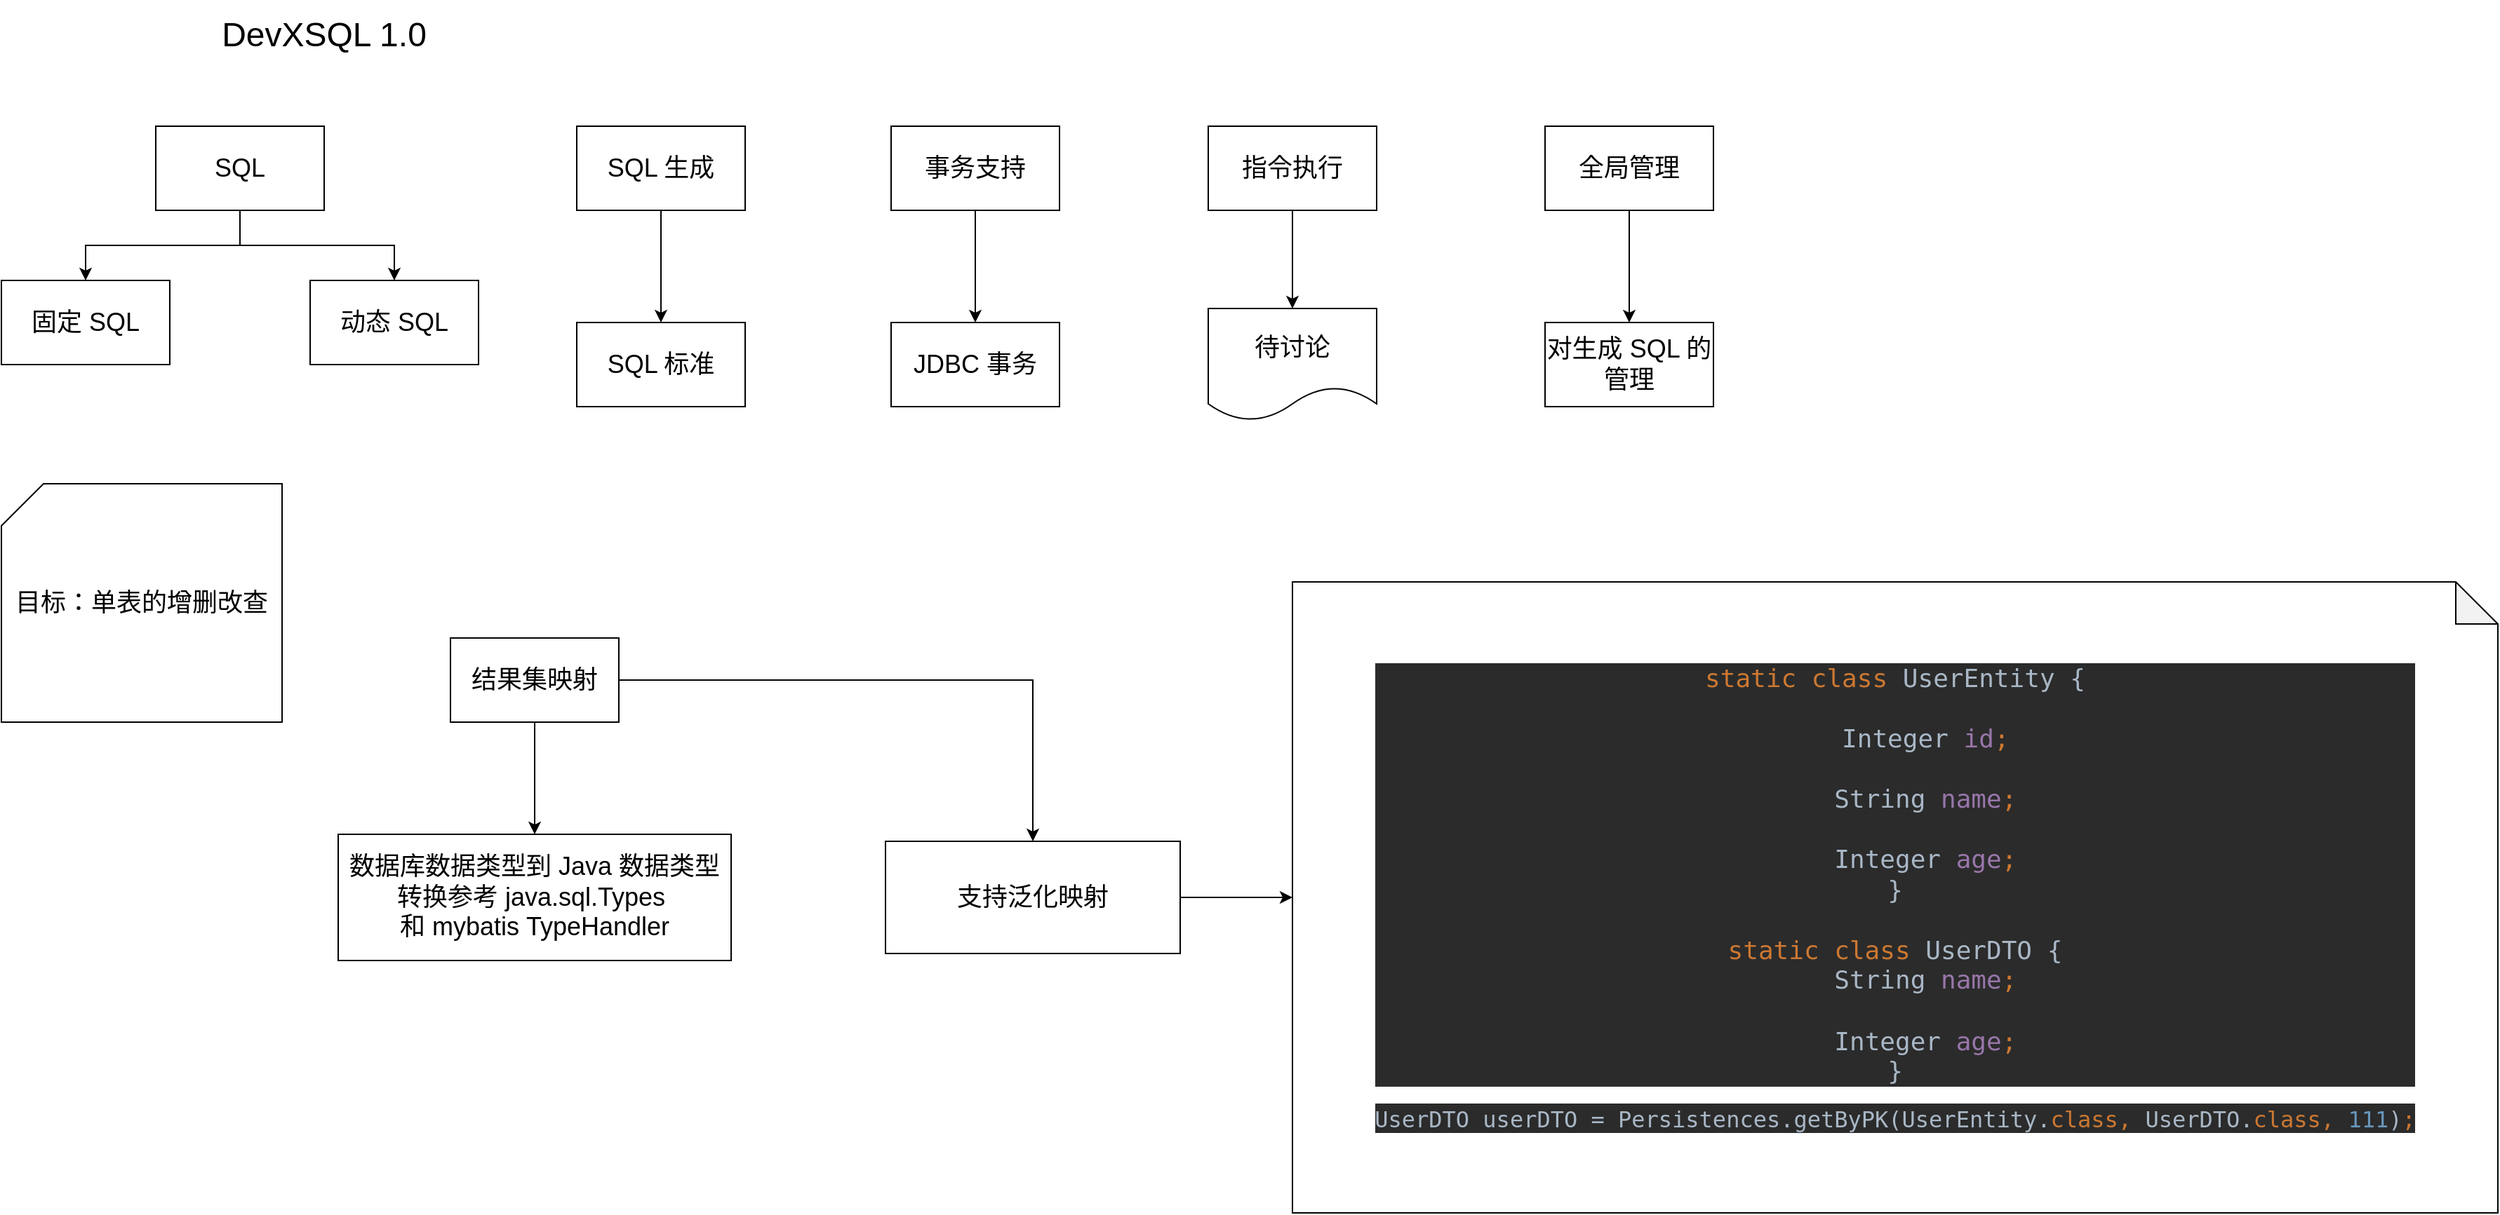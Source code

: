 <mxfile version="21.1.5" type="github">
  <diagram name="第 1 页" id="UhUEQJS8GDLvYfTMcVj2">
    <mxGraphModel dx="2261" dy="764" grid="1" gridSize="10" guides="1" tooltips="1" connect="1" arrows="1" fold="1" page="1" pageScale="1" pageWidth="827" pageHeight="1169" math="0" shadow="0">
      <root>
        <mxCell id="0" />
        <mxCell id="1" parent="0" />
        <mxCell id="CWedyXncNDXnPdNYyyou-26" style="edgeStyle=orthogonalEdgeStyle;rounded=0;orthogonalLoop=1;jettySize=auto;html=1;" edge="1" parent="1" source="CWedyXncNDXnPdNYyyou-2" target="CWedyXncNDXnPdNYyyou-24">
          <mxGeometry relative="1" as="geometry" />
        </mxCell>
        <mxCell id="CWedyXncNDXnPdNYyyou-27" style="edgeStyle=orthogonalEdgeStyle;rounded=0;orthogonalLoop=1;jettySize=auto;html=1;entryX=0.5;entryY=0;entryDx=0;entryDy=0;" edge="1" parent="1" source="CWedyXncNDXnPdNYyyou-2" target="CWedyXncNDXnPdNYyyou-25">
          <mxGeometry relative="1" as="geometry" />
        </mxCell>
        <mxCell id="CWedyXncNDXnPdNYyyou-2" value="&lt;font style=&quot;font-size: 18px;&quot;&gt;SQL&lt;/font&gt;" style="rounded=0;whiteSpace=wrap;html=1;" vertex="1" parent="1">
          <mxGeometry x="-170" y="220" width="120" height="60" as="geometry" />
        </mxCell>
        <mxCell id="CWedyXncNDXnPdNYyyou-10" value="" style="edgeStyle=orthogonalEdgeStyle;rounded=0;orthogonalLoop=1;jettySize=auto;html=1;" edge="1" parent="1" source="CWedyXncNDXnPdNYyyou-3" target="CWedyXncNDXnPdNYyyou-9">
          <mxGeometry relative="1" as="geometry" />
        </mxCell>
        <mxCell id="CWedyXncNDXnPdNYyyou-3" value="&lt;font style=&quot;font-size: 18px;&quot;&gt;事务支持&lt;/font&gt;" style="rounded=0;whiteSpace=wrap;html=1;" vertex="1" parent="1">
          <mxGeometry x="354" y="220" width="120" height="60" as="geometry" />
        </mxCell>
        <mxCell id="CWedyXncNDXnPdNYyyou-12" value="" style="edgeStyle=orthogonalEdgeStyle;rounded=0;orthogonalLoop=1;jettySize=auto;html=1;" edge="1" parent="1" source="CWedyXncNDXnPdNYyyou-4" target="CWedyXncNDXnPdNYyyou-11">
          <mxGeometry relative="1" as="geometry" />
        </mxCell>
        <mxCell id="CWedyXncNDXnPdNYyyou-4" value="&lt;font style=&quot;font-size: 18px;&quot;&gt;指令执行&lt;/font&gt;" style="rounded=0;whiteSpace=wrap;html=1;" vertex="1" parent="1">
          <mxGeometry x="580" y="220" width="120" height="60" as="geometry" />
        </mxCell>
        <mxCell id="CWedyXncNDXnPdNYyyou-14" value="" style="edgeStyle=orthogonalEdgeStyle;rounded=0;orthogonalLoop=1;jettySize=auto;html=1;" edge="1" parent="1" source="CWedyXncNDXnPdNYyyou-5" target="CWedyXncNDXnPdNYyyou-13">
          <mxGeometry relative="1" as="geometry" />
        </mxCell>
        <mxCell id="CWedyXncNDXnPdNYyyou-18" style="edgeStyle=orthogonalEdgeStyle;rounded=0;orthogonalLoop=1;jettySize=auto;html=1;" edge="1" parent="1" source="CWedyXncNDXnPdNYyyou-5" target="CWedyXncNDXnPdNYyyou-16">
          <mxGeometry relative="1" as="geometry" />
        </mxCell>
        <mxCell id="CWedyXncNDXnPdNYyyou-5" value="&lt;font style=&quot;font-size: 18px;&quot;&gt;结果集映射&lt;/font&gt;" style="rounded=0;whiteSpace=wrap;html=1;" vertex="1" parent="1">
          <mxGeometry x="40" y="585" width="120" height="60" as="geometry" />
        </mxCell>
        <mxCell id="CWedyXncNDXnPdNYyyou-6" value="&lt;font style=&quot;font-size: 24px;&quot;&gt;DevXSQL 1.0&lt;/font&gt;" style="text;html=1;strokeColor=none;fillColor=none;align=center;verticalAlign=middle;whiteSpace=wrap;rounded=0;" vertex="1" parent="1">
          <mxGeometry x="-130" y="130" width="160" height="50" as="geometry" />
        </mxCell>
        <mxCell id="CWedyXncNDXnPdNYyyou-7" value="&lt;font style=&quot;font-size: 18px;&quot;&gt;SQL 标准&lt;/font&gt;" style="rounded=0;whiteSpace=wrap;html=1;" vertex="1" parent="1">
          <mxGeometry x="130" y="360" width="120" height="60" as="geometry" />
        </mxCell>
        <mxCell id="CWedyXncNDXnPdNYyyou-9" value="&lt;font style=&quot;font-size: 18px;&quot;&gt;JDBC 事务&lt;/font&gt;" style="whiteSpace=wrap;html=1;rounded=0;" vertex="1" parent="1">
          <mxGeometry x="354" y="360" width="120" height="60" as="geometry" />
        </mxCell>
        <mxCell id="CWedyXncNDXnPdNYyyou-11" value="&lt;font style=&quot;font-size: 18px;&quot;&gt;待讨论&lt;/font&gt;" style="shape=document;whiteSpace=wrap;html=1;boundedLbl=1;rounded=0;" vertex="1" parent="1">
          <mxGeometry x="580" y="350" width="120" height="80" as="geometry" />
        </mxCell>
        <mxCell id="CWedyXncNDXnPdNYyyou-13" value="&lt;font style=&quot;font-size: 18px;&quot;&gt;数据库数据类型到 Java 数据类型转换参考&amp;nbsp;java.sql.Types&amp;nbsp;&lt;br&gt;和 mybatis&amp;nbsp;TypeHandler&lt;/font&gt;" style="whiteSpace=wrap;html=1;rounded=0;" vertex="1" parent="1">
          <mxGeometry x="-40" y="725" width="280" height="90" as="geometry" />
        </mxCell>
        <mxCell id="CWedyXncNDXnPdNYyyou-35" style="edgeStyle=orthogonalEdgeStyle;rounded=0;orthogonalLoop=1;jettySize=auto;html=1;" edge="1" parent="1" source="CWedyXncNDXnPdNYyyou-16" target="CWedyXncNDXnPdNYyyou-33">
          <mxGeometry relative="1" as="geometry" />
        </mxCell>
        <mxCell id="CWedyXncNDXnPdNYyyou-16" value="&lt;font style=&quot;font-size: 18px;&quot;&gt;支持泛化映射&lt;/font&gt;&lt;span style=&quot;font-size: 18px;&quot;&gt;&lt;br&gt;&lt;/span&gt;" style="whiteSpace=wrap;html=1;rounded=0;" vertex="1" parent="1">
          <mxGeometry x="350" y="730" width="210" height="80" as="geometry" />
        </mxCell>
        <mxCell id="CWedyXncNDXnPdNYyyou-23" value="" style="edgeStyle=orthogonalEdgeStyle;rounded=0;orthogonalLoop=1;jettySize=auto;html=1;" edge="1" parent="1" source="CWedyXncNDXnPdNYyyou-21" target="CWedyXncNDXnPdNYyyou-22">
          <mxGeometry relative="1" as="geometry" />
        </mxCell>
        <mxCell id="CWedyXncNDXnPdNYyyou-21" value="&lt;font style=&quot;font-size: 18px;&quot;&gt;全局管理&lt;/font&gt;" style="rounded=0;whiteSpace=wrap;html=1;" vertex="1" parent="1">
          <mxGeometry x="820" y="220" width="120" height="60" as="geometry" />
        </mxCell>
        <mxCell id="CWedyXncNDXnPdNYyyou-22" value="&lt;font style=&quot;font-size: 18px;&quot;&gt;对生成 SQL 的管理&lt;/font&gt;" style="whiteSpace=wrap;html=1;rounded=0;" vertex="1" parent="1">
          <mxGeometry x="820" y="360" width="120" height="60" as="geometry" />
        </mxCell>
        <mxCell id="CWedyXncNDXnPdNYyyou-24" value="&lt;font style=&quot;font-size: 18px;&quot;&gt;固定 SQL&lt;/font&gt;" style="rounded=0;whiteSpace=wrap;html=1;" vertex="1" parent="1">
          <mxGeometry x="-280" y="330" width="120" height="60" as="geometry" />
        </mxCell>
        <mxCell id="CWedyXncNDXnPdNYyyou-25" value="&lt;font style=&quot;font-size: 18px;&quot;&gt;动态 SQL&lt;/font&gt;" style="rounded=0;whiteSpace=wrap;html=1;" vertex="1" parent="1">
          <mxGeometry x="-60" y="330" width="120" height="60" as="geometry" />
        </mxCell>
        <mxCell id="CWedyXncNDXnPdNYyyou-29" style="edgeStyle=orthogonalEdgeStyle;rounded=0;orthogonalLoop=1;jettySize=auto;html=1;entryX=0.5;entryY=0;entryDx=0;entryDy=0;" edge="1" parent="1" source="CWedyXncNDXnPdNYyyou-28" target="CWedyXncNDXnPdNYyyou-7">
          <mxGeometry relative="1" as="geometry" />
        </mxCell>
        <mxCell id="CWedyXncNDXnPdNYyyou-28" value="&lt;font style=&quot;font-size: 18px;&quot;&gt;SQL 生成&lt;/font&gt;" style="rounded=0;whiteSpace=wrap;html=1;" vertex="1" parent="1">
          <mxGeometry x="130" y="220" width="120" height="60" as="geometry" />
        </mxCell>
        <mxCell id="CWedyXncNDXnPdNYyyou-33" value="&lt;pre style=&quot;background-color: rgb(43, 43, 43); color: rgb(169, 183, 198); font-family: &amp;quot;JetBrains Mono&amp;quot;, monospace;&quot;&gt;&lt;font style=&quot;font-size: 18px;&quot;&gt;&lt;span style=&quot;color: rgb(204, 120, 50);&quot;&gt;static class &lt;/span&gt;UserEntity {&lt;br&gt;&lt;br&gt;    Integer &lt;span style=&quot;color: rgb(152, 118, 170);&quot;&gt;id&lt;/span&gt;&lt;span style=&quot;color: rgb(204, 120, 50);&quot;&gt;;&lt;br&gt;&lt;/span&gt;&lt;span style=&quot;color: rgb(204, 120, 50);&quot;&gt;&lt;br&gt;&lt;/span&gt;&lt;span style=&quot;color: rgb(204, 120, 50);&quot;&gt;    &lt;/span&gt;String &lt;span style=&quot;color: rgb(152, 118, 170);&quot;&gt;name&lt;/span&gt;&lt;span style=&quot;color: rgb(204, 120, 50);&quot;&gt;;&lt;br&gt;&lt;/span&gt;&lt;span style=&quot;color: rgb(204, 120, 50);&quot;&gt;&lt;br&gt;&lt;/span&gt;&lt;span style=&quot;color: rgb(204, 120, 50);&quot;&gt;    &lt;/span&gt;Integer &lt;span style=&quot;color: rgb(152, 118, 170);&quot;&gt;age&lt;/span&gt;&lt;span style=&quot;color: rgb(204, 120, 50);&quot;&gt;;&lt;br&gt;&lt;/span&gt;}&lt;br&gt;&lt;br&gt;&lt;span style=&quot;color: rgb(204, 120, 50);&quot;&gt;static class &lt;/span&gt;UserDTO {&lt;br&gt;    String &lt;span style=&quot;color: rgb(152, 118, 170);&quot;&gt;name&lt;/span&gt;&lt;span style=&quot;color: rgb(204, 120, 50);&quot;&gt;;&lt;br&gt;&lt;/span&gt;&lt;span style=&quot;color: rgb(204, 120, 50);&quot;&gt;&lt;br&gt;&lt;/span&gt;&lt;span style=&quot;color: rgb(204, 120, 50);&quot;&gt;    &lt;/span&gt;Integer &lt;span style=&quot;color: rgb(152, 118, 170);&quot;&gt;age&lt;/span&gt;&lt;span style=&quot;color: rgb(204, 120, 50);&quot;&gt;;&lt;br&gt;&lt;/span&gt;}&lt;/font&gt;&lt;/pre&gt;&lt;pre style=&quot;background-color: rgb(43, 43, 43); color: rgb(169, 183, 198); font-family: &amp;quot;JetBrains Mono&amp;quot;, monospace;&quot;&gt;&lt;pre style=&quot;font-family: &amp;quot;JetBrains Mono&amp;quot;, monospace;&quot;&gt;&lt;font size=&quot;3&quot;&gt;UserDTO userDTO = Persistences.getByPK(UserEntity.&lt;span style=&quot;color: rgb(204, 120, 50);&quot;&gt;class, &lt;/span&gt;UserDTO.&lt;span style=&quot;color: rgb(204, 120, 50);&quot;&gt;class, &lt;/span&gt;&lt;span style=&quot;color: rgb(104, 151, 187);&quot;&gt;111&lt;/span&gt;)&lt;/font&gt;&lt;span style=&quot;color: rgb(204, 120, 50);&quot;&gt;&lt;font size=&quot;3&quot;&gt;;&lt;/font&gt;&lt;span style=&quot;font-size: 13.5pt;&quot;&gt;&lt;br&gt;&lt;/span&gt;&lt;/span&gt;&lt;/pre&gt;&lt;/pre&gt;" style="shape=note;whiteSpace=wrap;html=1;backgroundOutline=1;darkOpacity=0.05;" vertex="1" parent="1">
          <mxGeometry x="640" y="545" width="859" height="450" as="geometry" />
        </mxCell>
        <mxCell id="CWedyXncNDXnPdNYyyou-37" value="&lt;font style=&quot;font-size: 18px;&quot;&gt;目标：单表的增删改查&lt;/font&gt;" style="shape=card;whiteSpace=wrap;html=1;" vertex="1" parent="1">
          <mxGeometry x="-280" y="475" width="200" height="170" as="geometry" />
        </mxCell>
      </root>
    </mxGraphModel>
  </diagram>
</mxfile>
